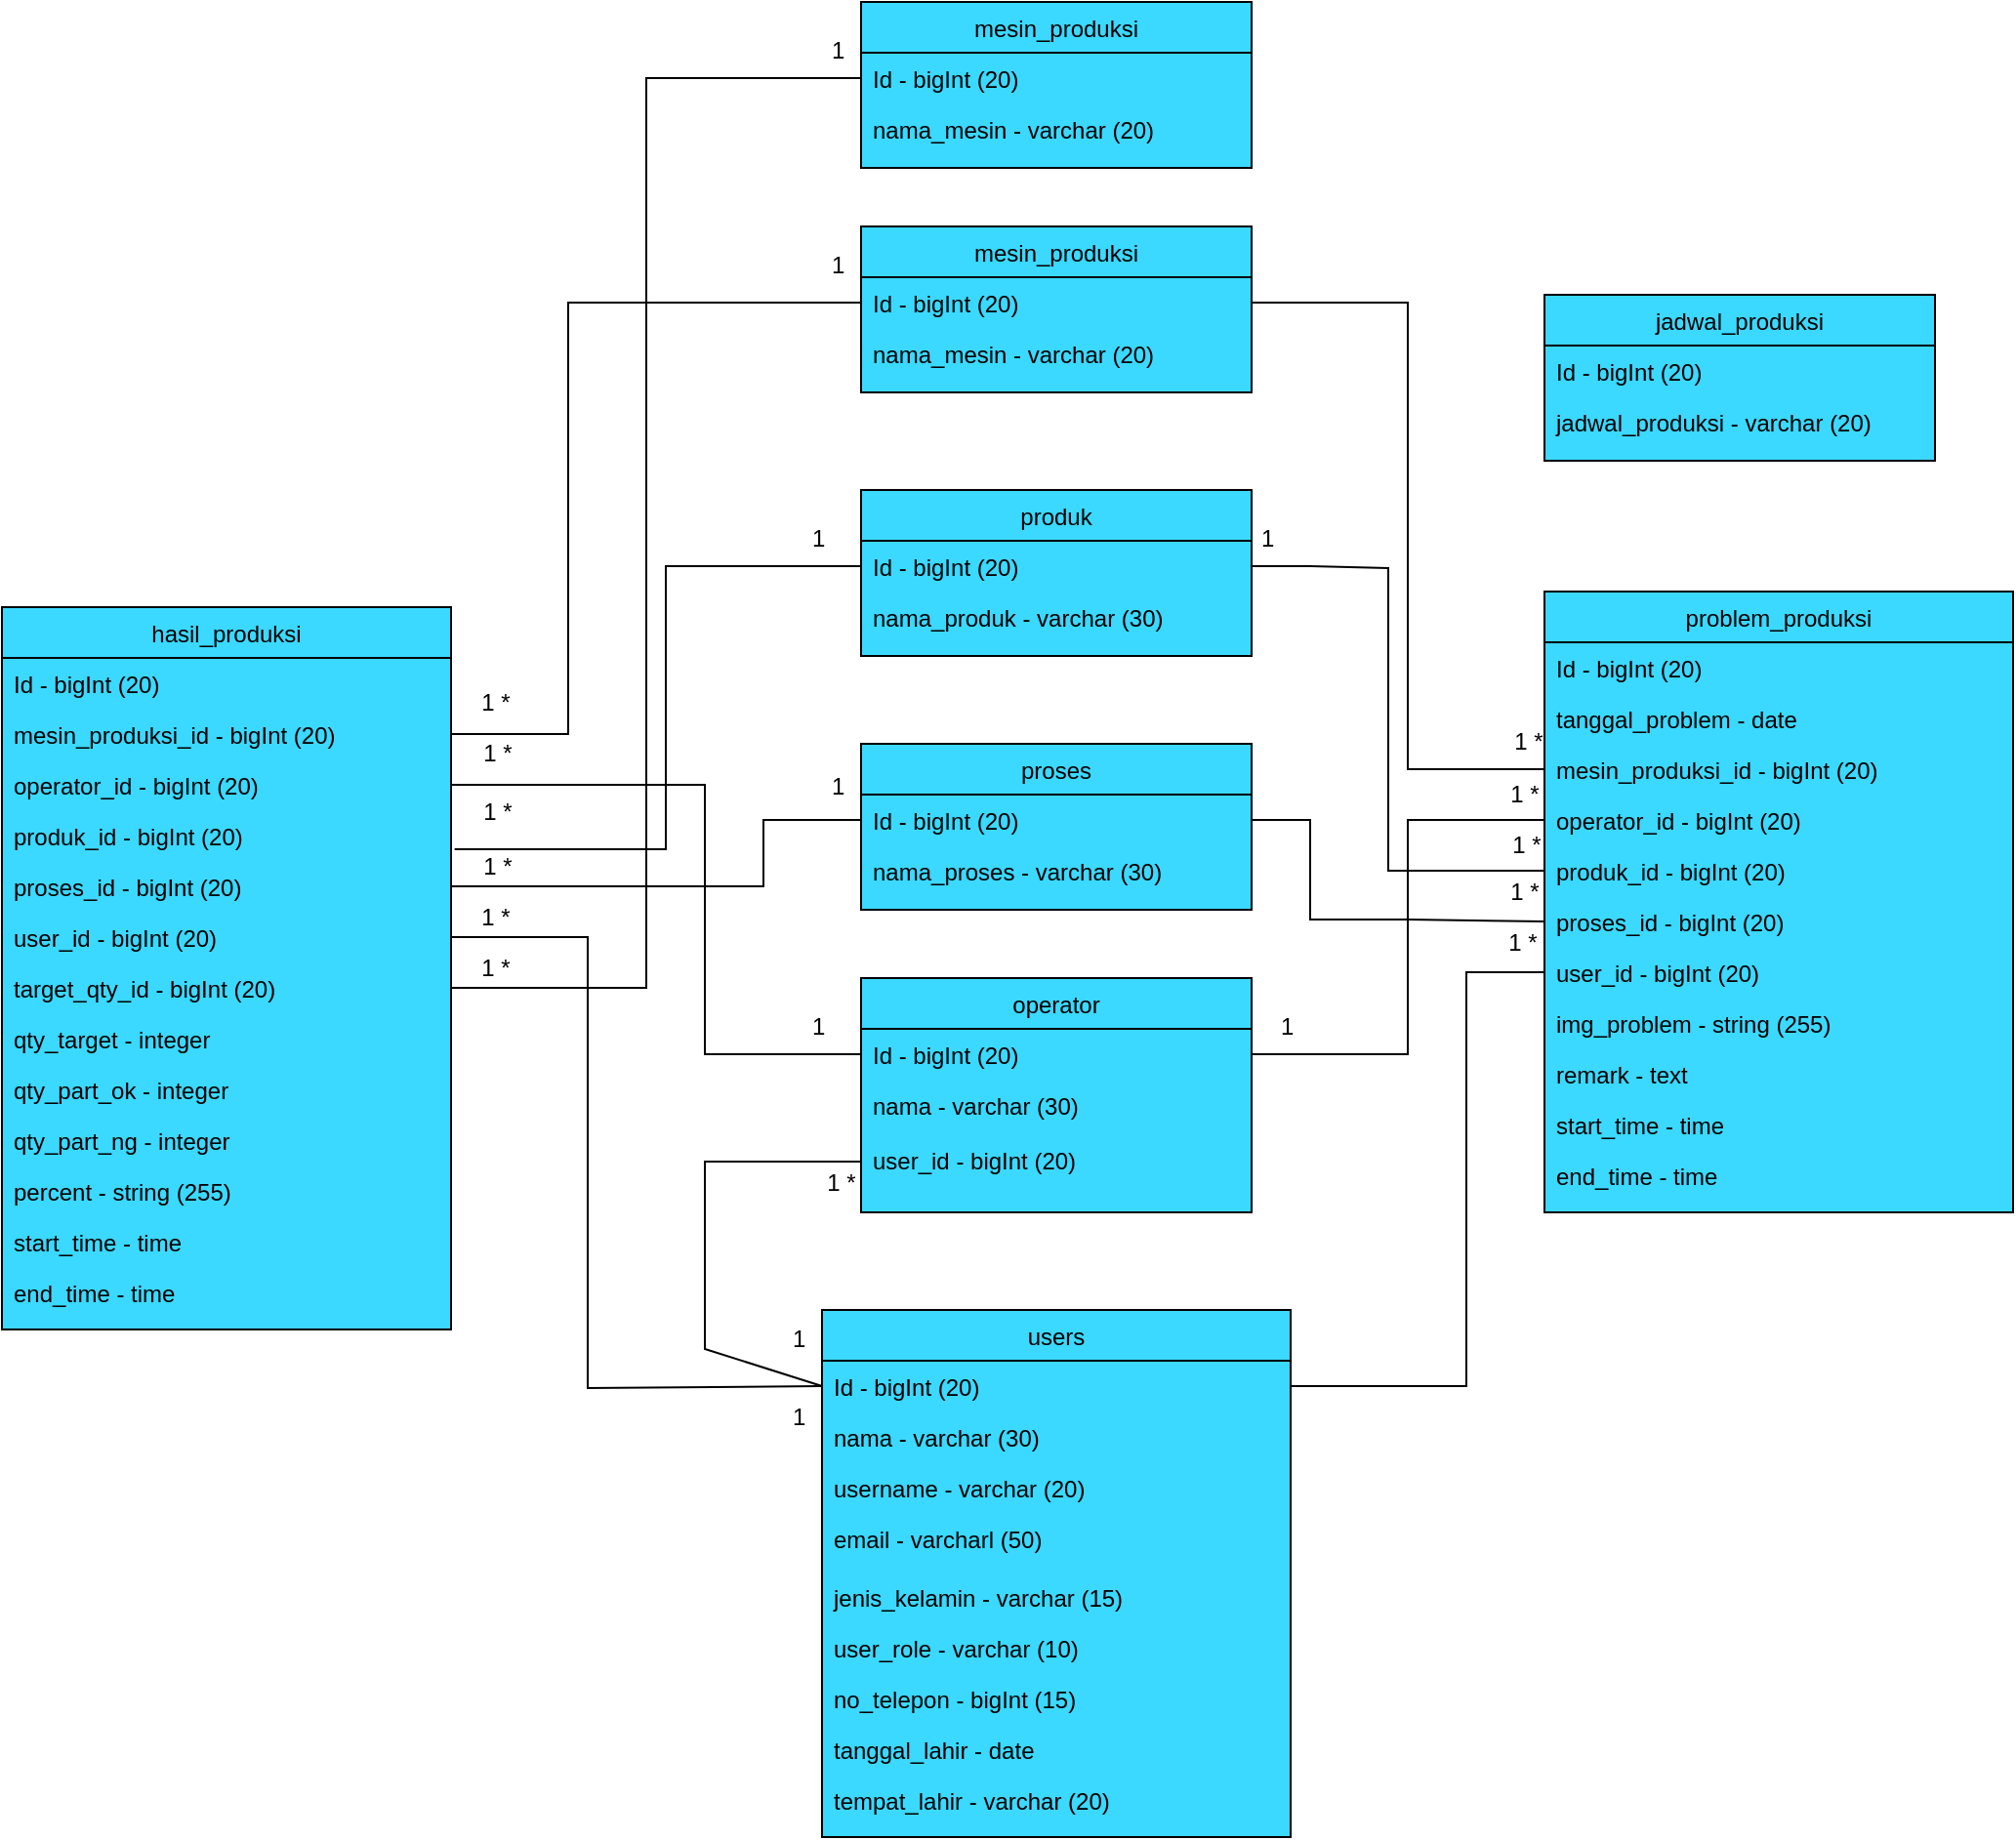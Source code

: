 <mxfile version="24.4.9" type="github">
  <diagram id="C5RBs43oDa-KdzZeNtuy" name="Page-1">
    <mxGraphModel dx="1975" dy="1894" grid="1" gridSize="10" guides="1" tooltips="1" connect="1" arrows="1" fold="1" page="1" pageScale="1" pageWidth="827" pageHeight="1169" math="0" shadow="0">
      <root>
        <mxCell id="WIyWlLk6GJQsqaUBKTNV-0" />
        <mxCell id="WIyWlLk6GJQsqaUBKTNV-1" parent="WIyWlLk6GJQsqaUBKTNV-0" />
        <mxCell id="i6BqLrlNvAspGhdUD-z8-0" value="users" style="swimlane;fontStyle=0;align=center;verticalAlign=top;childLayout=stackLayout;horizontal=1;startSize=26;horizontalStack=0;resizeParent=1;resizeLast=0;collapsible=1;marginBottom=0;rounded=0;shadow=0;strokeWidth=1;fillColor=#3BD8FF;swimlaneFillColor=#3BD8FF;" parent="WIyWlLk6GJQsqaUBKTNV-1" vertex="1">
          <mxGeometry x="860" y="530" width="240" height="270" as="geometry">
            <mxRectangle x="190" y="150" width="160" height="26" as="alternateBounds" />
          </mxGeometry>
        </mxCell>
        <mxCell id="i6BqLrlNvAspGhdUD-z8-1" value="Id - bigInt (20)" style="text;align=left;verticalAlign=top;spacingLeft=4;spacingRight=4;overflow=hidden;rotatable=0;points=[[0,0.5],[1,0.5]];portConstraint=eastwest;" parent="i6BqLrlNvAspGhdUD-z8-0" vertex="1">
          <mxGeometry y="26" width="240" height="26" as="geometry" />
        </mxCell>
        <mxCell id="i6BqLrlNvAspGhdUD-z8-2" value="nama - varchar (30)" style="text;align=left;verticalAlign=top;spacingLeft=4;spacingRight=4;overflow=hidden;rotatable=0;points=[[0,0.5],[1,0.5]];portConstraint=eastwest;rounded=0;shadow=0;html=0;" parent="i6BqLrlNvAspGhdUD-z8-0" vertex="1">
          <mxGeometry y="52" width="240" height="26" as="geometry" />
        </mxCell>
        <mxCell id="i6BqLrlNvAspGhdUD-z8-3" value="username - varchar (20)" style="text;align=left;verticalAlign=top;spacingLeft=4;spacingRight=4;overflow=hidden;rotatable=0;points=[[0,0.5],[1,0.5]];portConstraint=eastwest;rounded=0;shadow=0;html=0;" parent="i6BqLrlNvAspGhdUD-z8-0" vertex="1">
          <mxGeometry y="78" width="240" height="26" as="geometry" />
        </mxCell>
        <mxCell id="YEV8y4qqaLu6RYj7nHDd-0" value="email - varcharl (50)" style="text;align=left;verticalAlign=top;spacingLeft=4;spacingRight=4;overflow=hidden;rotatable=0;points=[[0,0.5],[1,0.5]];portConstraint=eastwest;rounded=0;shadow=0;html=0;" parent="i6BqLrlNvAspGhdUD-z8-0" vertex="1">
          <mxGeometry y="104" width="240" height="30" as="geometry" />
        </mxCell>
        <mxCell id="i6BqLrlNvAspGhdUD-z8-4" value="jenis_kelamin - varchar (15)" style="text;align=left;verticalAlign=top;spacingLeft=4;spacingRight=4;overflow=hidden;rotatable=0;points=[[0,0.5],[1,0.5]];portConstraint=eastwest;rounded=0;shadow=0;html=0;" parent="i6BqLrlNvAspGhdUD-z8-0" vertex="1">
          <mxGeometry y="134" width="240" height="26" as="geometry" />
        </mxCell>
        <mxCell id="i6BqLrlNvAspGhdUD-z8-6" value="user_role - varchar (10)" style="text;align=left;verticalAlign=top;spacingLeft=4;spacingRight=4;overflow=hidden;rotatable=0;points=[[0,0.5],[1,0.5]];portConstraint=eastwest;rounded=0;shadow=0;html=0;" parent="i6BqLrlNvAspGhdUD-z8-0" vertex="1">
          <mxGeometry y="160" width="240" height="26" as="geometry" />
        </mxCell>
        <mxCell id="i6BqLrlNvAspGhdUD-z8-7" value="no_telepon - bigInt (15)" style="text;align=left;verticalAlign=top;spacingLeft=4;spacingRight=4;overflow=hidden;rotatable=0;points=[[0,0.5],[1,0.5]];portConstraint=eastwest;rounded=0;shadow=0;html=0;" parent="i6BqLrlNvAspGhdUD-z8-0" vertex="1">
          <mxGeometry y="186" width="240" height="26" as="geometry" />
        </mxCell>
        <mxCell id="i6BqLrlNvAspGhdUD-z8-8" value="tanggal_lahir - date" style="text;align=left;verticalAlign=top;spacingLeft=4;spacingRight=4;overflow=hidden;rotatable=0;points=[[0,0.5],[1,0.5]];portConstraint=eastwest;rounded=0;shadow=0;html=0;" parent="i6BqLrlNvAspGhdUD-z8-0" vertex="1">
          <mxGeometry y="212" width="240" height="26" as="geometry" />
        </mxCell>
        <mxCell id="i6BqLrlNvAspGhdUD-z8-9" value="tempat_lahir - varchar (20)" style="text;align=left;verticalAlign=top;spacingLeft=4;spacingRight=4;overflow=hidden;rotatable=0;points=[[0,0.5],[1,0.5]];portConstraint=eastwest;rounded=0;shadow=0;html=0;" parent="i6BqLrlNvAspGhdUD-z8-0" vertex="1">
          <mxGeometry y="238" width="240" height="26" as="geometry" />
        </mxCell>
        <mxCell id="YEV8y4qqaLu6RYj7nHDd-1" value="mesin_produksi" style="swimlane;fontStyle=0;align=center;verticalAlign=top;childLayout=stackLayout;horizontal=1;startSize=26;horizontalStack=0;resizeParent=1;resizeLast=0;collapsible=1;marginBottom=0;rounded=0;shadow=0;strokeWidth=1;fillColor=#3BD8FF;swimlaneFillColor=#3BD8FF;" parent="WIyWlLk6GJQsqaUBKTNV-1" vertex="1">
          <mxGeometry x="880" y="-25" width="200" height="85" as="geometry">
            <mxRectangle x="230" y="140" width="160" height="26" as="alternateBounds" />
          </mxGeometry>
        </mxCell>
        <mxCell id="YEV8y4qqaLu6RYj7nHDd-2" value="Id - bigInt (20)" style="text;align=left;verticalAlign=top;spacingLeft=4;spacingRight=4;overflow=hidden;rotatable=0;points=[[0,0.5],[1,0.5]];portConstraint=eastwest;" parent="YEV8y4qqaLu6RYj7nHDd-1" vertex="1">
          <mxGeometry y="26" width="200" height="26" as="geometry" />
        </mxCell>
        <mxCell id="YEV8y4qqaLu6RYj7nHDd-3" value="nama_mesin - varchar (20)" style="text;align=left;verticalAlign=top;spacingLeft=4;spacingRight=4;overflow=hidden;rotatable=0;points=[[0,0.5],[1,0.5]];portConstraint=eastwest;rounded=0;shadow=0;html=0;" parent="YEV8y4qqaLu6RYj7nHDd-1" vertex="1">
          <mxGeometry y="52" width="200" height="26" as="geometry" />
        </mxCell>
        <mxCell id="YEV8y4qqaLu6RYj7nHDd-4" value="operator" style="swimlane;fontStyle=0;align=center;verticalAlign=top;childLayout=stackLayout;horizontal=1;startSize=26;horizontalStack=0;resizeParent=1;resizeLast=0;collapsible=1;marginBottom=0;rounded=0;shadow=0;strokeWidth=1;fillColor=#3BD8FF;swimlaneFillColor=#3BD8FF;" parent="WIyWlLk6GJQsqaUBKTNV-1" vertex="1">
          <mxGeometry x="880" y="360" width="200" height="120" as="geometry">
            <mxRectangle x="230" y="140" width="160" height="26" as="alternateBounds" />
          </mxGeometry>
        </mxCell>
        <mxCell id="YEV8y4qqaLu6RYj7nHDd-5" value="Id - bigInt (20)" style="text;align=left;verticalAlign=top;spacingLeft=4;spacingRight=4;overflow=hidden;rotatable=0;points=[[0,0.5],[1,0.5]];portConstraint=eastwest;" parent="YEV8y4qqaLu6RYj7nHDd-4" vertex="1">
          <mxGeometry y="26" width="200" height="26" as="geometry" />
        </mxCell>
        <mxCell id="-L2UbZK1mPGe4mGn0SWP-2" value="nama - varchar (30)" style="text;align=left;verticalAlign=top;spacingLeft=4;spacingRight=4;overflow=hidden;rotatable=0;points=[[0,0.5],[1,0.5]];portConstraint=eastwest;rounded=0;shadow=0;html=0;" parent="YEV8y4qqaLu6RYj7nHDd-4" vertex="1">
          <mxGeometry y="52" width="200" height="28" as="geometry" />
        </mxCell>
        <mxCell id="YEV8y4qqaLu6RYj7nHDd-6" value="user_id - bigInt (20)" style="text;align=left;verticalAlign=top;spacingLeft=4;spacingRight=4;overflow=hidden;rotatable=0;points=[[0,0.5],[1,0.5]];portConstraint=eastwest;rounded=0;shadow=0;html=0;" parent="YEV8y4qqaLu6RYj7nHDd-4" vertex="1">
          <mxGeometry y="80" width="200" height="28" as="geometry" />
        </mxCell>
        <mxCell id="YEV8y4qqaLu6RYj7nHDd-7" value="proses" style="swimlane;fontStyle=0;align=center;verticalAlign=top;childLayout=stackLayout;horizontal=1;startSize=26;horizontalStack=0;resizeParent=1;resizeLast=0;collapsible=1;marginBottom=0;rounded=0;shadow=0;strokeWidth=1;fillColor=#3BD8FF;swimlaneFillColor=#3BD8FF;" parent="WIyWlLk6GJQsqaUBKTNV-1" vertex="1">
          <mxGeometry x="880" y="240" width="200" height="85" as="geometry">
            <mxRectangle x="230" y="140" width="160" height="26" as="alternateBounds" />
          </mxGeometry>
        </mxCell>
        <mxCell id="YEV8y4qqaLu6RYj7nHDd-8" value="Id - bigInt (20)" style="text;align=left;verticalAlign=top;spacingLeft=4;spacingRight=4;overflow=hidden;rotatable=0;points=[[0,0.5],[1,0.5]];portConstraint=eastwest;" parent="YEV8y4qqaLu6RYj7nHDd-7" vertex="1">
          <mxGeometry y="26" width="200" height="26" as="geometry" />
        </mxCell>
        <mxCell id="YEV8y4qqaLu6RYj7nHDd-9" value="nama_proses - varchar (30)" style="text;align=left;verticalAlign=top;spacingLeft=4;spacingRight=4;overflow=hidden;rotatable=0;points=[[0,0.5],[1,0.5]];portConstraint=eastwest;rounded=0;shadow=0;html=0;" parent="YEV8y4qqaLu6RYj7nHDd-7" vertex="1">
          <mxGeometry y="52" width="200" height="26" as="geometry" />
        </mxCell>
        <mxCell id="YEV8y4qqaLu6RYj7nHDd-10" value="produk" style="swimlane;fontStyle=0;align=center;verticalAlign=top;childLayout=stackLayout;horizontal=1;startSize=26;horizontalStack=0;resizeParent=1;resizeLast=0;collapsible=1;marginBottom=0;rounded=0;shadow=0;strokeWidth=1;fillColor=#3BD8FF;swimlaneFillColor=#3BD8FF;" parent="WIyWlLk6GJQsqaUBKTNV-1" vertex="1">
          <mxGeometry x="880" y="110" width="200" height="85" as="geometry">
            <mxRectangle x="230" y="140" width="160" height="26" as="alternateBounds" />
          </mxGeometry>
        </mxCell>
        <mxCell id="YEV8y4qqaLu6RYj7nHDd-11" value="Id - bigInt (20)" style="text;align=left;verticalAlign=top;spacingLeft=4;spacingRight=4;overflow=hidden;rotatable=0;points=[[0,0.5],[1,0.5]];portConstraint=eastwest;" parent="YEV8y4qqaLu6RYj7nHDd-10" vertex="1">
          <mxGeometry y="26" width="200" height="26" as="geometry" />
        </mxCell>
        <mxCell id="YEV8y4qqaLu6RYj7nHDd-12" value="nama_produk - varchar (30)" style="text;align=left;verticalAlign=top;spacingLeft=4;spacingRight=4;overflow=hidden;rotatable=0;points=[[0,0.5],[1,0.5]];portConstraint=eastwest;rounded=0;shadow=0;html=0;" parent="YEV8y4qqaLu6RYj7nHDd-10" vertex="1">
          <mxGeometry y="52" width="200" height="26" as="geometry" />
        </mxCell>
        <mxCell id="YEV8y4qqaLu6RYj7nHDd-13" value="hasil_produksi" style="swimlane;fontStyle=0;align=center;verticalAlign=top;childLayout=stackLayout;horizontal=1;startSize=26;horizontalStack=0;resizeParent=1;resizeLast=0;collapsible=1;marginBottom=0;rounded=0;shadow=0;strokeWidth=1;fillColor=#3BD8FF;swimlaneFillColor=#3BD8FF;" parent="WIyWlLk6GJQsqaUBKTNV-1" vertex="1">
          <mxGeometry x="440" y="170" width="230" height="370" as="geometry">
            <mxRectangle x="190" y="150" width="160" height="26" as="alternateBounds" />
          </mxGeometry>
        </mxCell>
        <mxCell id="YEV8y4qqaLu6RYj7nHDd-14" value="Id - bigInt (20)" style="text;align=left;verticalAlign=top;spacingLeft=4;spacingRight=4;overflow=hidden;rotatable=0;points=[[0,0.5],[1,0.5]];portConstraint=eastwest;" parent="YEV8y4qqaLu6RYj7nHDd-13" vertex="1">
          <mxGeometry y="26" width="230" height="26" as="geometry" />
        </mxCell>
        <mxCell id="YEV8y4qqaLu6RYj7nHDd-18" value="mesin_produksi_id - bigInt (20)" style="text;align=left;verticalAlign=top;spacingLeft=4;spacingRight=4;overflow=hidden;rotatable=0;points=[[0,0.5],[1,0.5]];portConstraint=eastwest;rounded=0;shadow=0;html=0;" parent="YEV8y4qqaLu6RYj7nHDd-13" vertex="1">
          <mxGeometry y="52" width="230" height="26" as="geometry" />
        </mxCell>
        <mxCell id="YEV8y4qqaLu6RYj7nHDd-16" value="operator_id - bigInt (20)" style="text;align=left;verticalAlign=top;spacingLeft=4;spacingRight=4;overflow=hidden;rotatable=0;points=[[0,0.5],[1,0.5]];portConstraint=eastwest;rounded=0;shadow=0;html=0;" parent="YEV8y4qqaLu6RYj7nHDd-13" vertex="1">
          <mxGeometry y="78" width="230" height="26" as="geometry" />
        </mxCell>
        <mxCell id="YEV8y4qqaLu6RYj7nHDd-23" value="produk_id - bigInt (20)" style="text;align=left;verticalAlign=top;spacingLeft=4;spacingRight=4;overflow=hidden;rotatable=0;points=[[0,0.5],[1,0.5]];portConstraint=eastwest;rounded=0;shadow=0;html=0;" parent="YEV8y4qqaLu6RYj7nHDd-13" vertex="1">
          <mxGeometry y="104" width="230" height="26" as="geometry" />
        </mxCell>
        <mxCell id="YEV8y4qqaLu6RYj7nHDd-15" value="proses_id - bigInt (20)" style="text;align=left;verticalAlign=top;spacingLeft=4;spacingRight=4;overflow=hidden;rotatable=0;points=[[0,0.5],[1,0.5]];portConstraint=eastwest;rounded=0;shadow=0;html=0;" parent="YEV8y4qqaLu6RYj7nHDd-13" vertex="1">
          <mxGeometry y="130" width="230" height="26" as="geometry" />
        </mxCell>
        <mxCell id="YEV8y4qqaLu6RYj7nHDd-24" value="user_id - bigInt (20)" style="text;align=left;verticalAlign=top;spacingLeft=4;spacingRight=4;overflow=hidden;rotatable=0;points=[[0,0.5],[1,0.5]];portConstraint=eastwest;rounded=0;shadow=0;html=0;" parent="YEV8y4qqaLu6RYj7nHDd-13" vertex="1">
          <mxGeometry y="156" width="230" height="26" as="geometry" />
        </mxCell>
        <mxCell id="YEV8y4qqaLu6RYj7nHDd-25" value="target_qty_id - bigInt (20)" style="text;align=left;verticalAlign=top;spacingLeft=4;spacingRight=4;overflow=hidden;rotatable=0;points=[[0,0.5],[1,0.5]];portConstraint=eastwest;rounded=0;shadow=0;html=0;" parent="YEV8y4qqaLu6RYj7nHDd-13" vertex="1">
          <mxGeometry y="182" width="230" height="26" as="geometry" />
        </mxCell>
        <mxCell id="LMG3Gqo0kk4sqDIAS7R1-1" value="qty_target - integer" style="text;align=left;verticalAlign=top;spacingLeft=4;spacingRight=4;overflow=hidden;rotatable=0;points=[[0,0.5],[1,0.5]];portConstraint=eastwest;rounded=0;shadow=0;html=0;" vertex="1" parent="YEV8y4qqaLu6RYj7nHDd-13">
          <mxGeometry y="208" width="230" height="26" as="geometry" />
        </mxCell>
        <mxCell id="LMG3Gqo0kk4sqDIAS7R1-2" value="qty_part_ok - integer" style="text;align=left;verticalAlign=top;spacingLeft=4;spacingRight=4;overflow=hidden;rotatable=0;points=[[0,0.5],[1,0.5]];portConstraint=eastwest;rounded=0;shadow=0;html=0;" vertex="1" parent="YEV8y4qqaLu6RYj7nHDd-13">
          <mxGeometry y="234" width="230" height="26" as="geometry" />
        </mxCell>
        <mxCell id="LMG3Gqo0kk4sqDIAS7R1-3" value="qty_part_ng - integer" style="text;align=left;verticalAlign=top;spacingLeft=4;spacingRight=4;overflow=hidden;rotatable=0;points=[[0,0.5],[1,0.5]];portConstraint=eastwest;rounded=0;shadow=0;html=0;" vertex="1" parent="YEV8y4qqaLu6RYj7nHDd-13">
          <mxGeometry y="260" width="230" height="26" as="geometry" />
        </mxCell>
        <mxCell id="-L2UbZK1mPGe4mGn0SWP-8" value="percent - string (255)" style="text;align=left;verticalAlign=top;spacingLeft=4;spacingRight=4;overflow=hidden;rotatable=0;points=[[0,0.5],[1,0.5]];portConstraint=eastwest;rounded=0;shadow=0;html=0;" parent="YEV8y4qqaLu6RYj7nHDd-13" vertex="1">
          <mxGeometry y="286" width="230" height="26" as="geometry" />
        </mxCell>
        <mxCell id="YEV8y4qqaLu6RYj7nHDd-26" value="start_time - time" style="text;align=left;verticalAlign=top;spacingLeft=4;spacingRight=4;overflow=hidden;rotatable=0;points=[[0,0.5],[1,0.5]];portConstraint=eastwest;rounded=0;shadow=0;html=0;" parent="YEV8y4qqaLu6RYj7nHDd-13" vertex="1">
          <mxGeometry y="312" width="230" height="26" as="geometry" />
        </mxCell>
        <mxCell id="YEV8y4qqaLu6RYj7nHDd-27" value="end_time - time" style="text;align=left;verticalAlign=top;spacingLeft=4;spacingRight=4;overflow=hidden;rotatable=0;points=[[0,0.5],[1,0.5]];portConstraint=eastwest;rounded=0;shadow=0;html=0;" parent="YEV8y4qqaLu6RYj7nHDd-13" vertex="1">
          <mxGeometry y="338" width="230" height="32" as="geometry" />
        </mxCell>
        <mxCell id="YEV8y4qqaLu6RYj7nHDd-28" value="problem_produksi" style="swimlane;fontStyle=0;align=center;verticalAlign=top;childLayout=stackLayout;horizontal=1;startSize=26;horizontalStack=0;resizeParent=1;resizeLast=0;collapsible=1;marginBottom=0;rounded=0;shadow=0;strokeWidth=1;fillColor=#3BD8FF;swimlaneFillColor=#3BD8FF;" parent="WIyWlLk6GJQsqaUBKTNV-1" vertex="1">
          <mxGeometry x="1230" y="162" width="240" height="318" as="geometry">
            <mxRectangle x="190" y="150" width="160" height="26" as="alternateBounds" />
          </mxGeometry>
        </mxCell>
        <mxCell id="YEV8y4qqaLu6RYj7nHDd-29" value="Id - bigInt (20)" style="text;align=left;verticalAlign=top;spacingLeft=4;spacingRight=4;overflow=hidden;rotatable=0;points=[[0,0.5],[1,0.5]];portConstraint=eastwest;" parent="YEV8y4qqaLu6RYj7nHDd-28" vertex="1">
          <mxGeometry y="26" width="240" height="26" as="geometry" />
        </mxCell>
        <mxCell id="YEV8y4qqaLu6RYj7nHDd-30" value="tanggal_problem - date" style="text;align=left;verticalAlign=top;spacingLeft=4;spacingRight=4;overflow=hidden;rotatable=0;points=[[0,0.5],[1,0.5]];portConstraint=eastwest;rounded=0;shadow=0;html=0;" parent="YEV8y4qqaLu6RYj7nHDd-28" vertex="1">
          <mxGeometry y="52" width="240" height="26" as="geometry" />
        </mxCell>
        <mxCell id="YEV8y4qqaLu6RYj7nHDd-38" value="mesin_produksi_id - bigInt (20)" style="text;align=left;verticalAlign=top;spacingLeft=4;spacingRight=4;overflow=hidden;rotatable=0;points=[[0,0.5],[1,0.5]];portConstraint=eastwest;rounded=0;shadow=0;html=0;" parent="YEV8y4qqaLu6RYj7nHDd-28" vertex="1">
          <mxGeometry y="78" width="240" height="26" as="geometry" />
        </mxCell>
        <mxCell id="YEV8y4qqaLu6RYj7nHDd-31" value="operator_id - bigInt (20)" style="text;align=left;verticalAlign=top;spacingLeft=4;spacingRight=4;overflow=hidden;rotatable=0;points=[[0,0.5],[1,0.5]];portConstraint=eastwest;rounded=0;shadow=0;html=0;" parent="YEV8y4qqaLu6RYj7nHDd-28" vertex="1">
          <mxGeometry y="104" width="240" height="26" as="geometry" />
        </mxCell>
        <mxCell id="YEV8y4qqaLu6RYj7nHDd-32" value="produk_id - bigInt (20)" style="text;align=left;verticalAlign=top;spacingLeft=4;spacingRight=4;overflow=hidden;rotatable=0;points=[[0,0.5],[1,0.5]];portConstraint=eastwest;rounded=0;shadow=0;html=0;" parent="YEV8y4qqaLu6RYj7nHDd-28" vertex="1">
          <mxGeometry y="130" width="240" height="26" as="geometry" />
        </mxCell>
        <mxCell id="YEV8y4qqaLu6RYj7nHDd-33" value="proses_id - bigInt (20)" style="text;align=left;verticalAlign=top;spacingLeft=4;spacingRight=4;overflow=hidden;rotatable=0;points=[[0,0.5],[1,0.5]];portConstraint=eastwest;rounded=0;shadow=0;html=0;" parent="YEV8y4qqaLu6RYj7nHDd-28" vertex="1">
          <mxGeometry y="156" width="240" height="26" as="geometry" />
        </mxCell>
        <mxCell id="YEV8y4qqaLu6RYj7nHDd-34" value="user_id - bigInt (20)" style="text;align=left;verticalAlign=top;spacingLeft=4;spacingRight=4;overflow=hidden;rotatable=0;points=[[0,0.5],[1,0.5]];portConstraint=eastwest;rounded=0;shadow=0;html=0;" parent="YEV8y4qqaLu6RYj7nHDd-28" vertex="1">
          <mxGeometry y="182" width="240" height="26" as="geometry" />
        </mxCell>
        <mxCell id="LMG3Gqo0kk4sqDIAS7R1-0" value="img_problem - string (255)" style="text;align=left;verticalAlign=top;spacingLeft=4;spacingRight=4;overflow=hidden;rotatable=0;points=[[0,0.5],[1,0.5]];portConstraint=eastwest;rounded=0;shadow=0;html=0;" vertex="1" parent="YEV8y4qqaLu6RYj7nHDd-28">
          <mxGeometry y="208" width="240" height="26" as="geometry" />
        </mxCell>
        <mxCell id="YEV8y4qqaLu6RYj7nHDd-35" value="remark - text" style="text;align=left;verticalAlign=top;spacingLeft=4;spacingRight=4;overflow=hidden;rotatable=0;points=[[0,0.5],[1,0.5]];portConstraint=eastwest;rounded=0;shadow=0;html=0;" parent="YEV8y4qqaLu6RYj7nHDd-28" vertex="1">
          <mxGeometry y="234" width="240" height="26" as="geometry" />
        </mxCell>
        <mxCell id="YEV8y4qqaLu6RYj7nHDd-36" value="start_time - time" style="text;align=left;verticalAlign=top;spacingLeft=4;spacingRight=4;overflow=hidden;rotatable=0;points=[[0,0.5],[1,0.5]];portConstraint=eastwest;rounded=0;shadow=0;html=0;" parent="YEV8y4qqaLu6RYj7nHDd-28" vertex="1">
          <mxGeometry y="260" width="240" height="26" as="geometry" />
        </mxCell>
        <mxCell id="YEV8y4qqaLu6RYj7nHDd-37" value="end_time - time" style="text;align=left;verticalAlign=top;spacingLeft=4;spacingRight=4;overflow=hidden;rotatable=0;points=[[0,0.5],[1,0.5]];portConstraint=eastwest;rounded=0;shadow=0;html=0;" parent="YEV8y4qqaLu6RYj7nHDd-28" vertex="1">
          <mxGeometry y="286" width="240" height="26" as="geometry" />
        </mxCell>
        <mxCell id="YEV8y4qqaLu6RYj7nHDd-52" value="" style="endArrow=none;html=1;rounded=0;entryX=0;entryY=0.5;entryDx=0;entryDy=0;exitX=1;exitY=0.5;exitDx=0;exitDy=0;" parent="WIyWlLk6GJQsqaUBKTNV-1" source="YEV8y4qqaLu6RYj7nHDd-15" target="YEV8y4qqaLu6RYj7nHDd-8" edge="1">
          <mxGeometry width="50" height="50" relative="1" as="geometry">
            <mxPoint x="710" y="225" as="sourcePoint" />
            <mxPoint x="760" y="175" as="targetPoint" />
            <Array as="points">
              <mxPoint x="760" y="313" />
              <mxPoint x="830" y="313" />
              <mxPoint x="830" y="279" />
            </Array>
          </mxGeometry>
        </mxCell>
        <mxCell id="YEV8y4qqaLu6RYj7nHDd-54" value="" style="endArrow=none;html=1;rounded=0;entryX=0;entryY=0.5;entryDx=0;entryDy=0;exitX=1.008;exitY=0.769;exitDx=0;exitDy=0;exitPerimeter=0;" parent="WIyWlLk6GJQsqaUBKTNV-1" source="YEV8y4qqaLu6RYj7nHDd-23" target="YEV8y4qqaLu6RYj7nHDd-11" edge="1">
          <mxGeometry width="50" height="50" relative="1" as="geometry">
            <mxPoint x="650" y="213" as="sourcePoint" />
            <mxPoint x="890" y="409" as="targetPoint" />
            <Array as="points">
              <mxPoint x="780" y="294" />
              <mxPoint x="780" y="220" />
              <mxPoint x="780" y="149" />
            </Array>
          </mxGeometry>
        </mxCell>
        <mxCell id="YEV8y4qqaLu6RYj7nHDd-56" value="" style="endArrow=none;html=1;rounded=0;entryX=0;entryY=0.5;entryDx=0;entryDy=0;exitX=1;exitY=0.5;exitDx=0;exitDy=0;" parent="WIyWlLk6GJQsqaUBKTNV-1" source="YEV8y4qqaLu6RYj7nHDd-18" target="YEV8y4qqaLu6RYj7nHDd-2" edge="1">
          <mxGeometry width="50" height="50" relative="1" as="geometry">
            <mxPoint x="650" y="161" as="sourcePoint" />
            <mxPoint x="890" y="149" as="targetPoint" />
            <Array as="points">
              <mxPoint x="730" y="235" />
              <mxPoint x="730" y="120" />
              <mxPoint x="730" y="14" />
            </Array>
          </mxGeometry>
        </mxCell>
        <mxCell id="YEV8y4qqaLu6RYj7nHDd-59" value="" style="endArrow=none;html=1;rounded=0;entryX=1;entryY=0.5;entryDx=0;entryDy=0;exitX=0;exitY=0.5;exitDx=0;exitDy=0;" parent="WIyWlLk6GJQsqaUBKTNV-1" source="i6BqLrlNvAspGhdUD-z8-1" target="YEV8y4qqaLu6RYj7nHDd-24" edge="1">
          <mxGeometry width="50" height="50" relative="1" as="geometry">
            <mxPoint x="660" y="400" as="sourcePoint" />
            <mxPoint x="710" y="350" as="targetPoint" />
            <Array as="points">
              <mxPoint x="740" y="570" />
              <mxPoint x="740" y="339" />
            </Array>
          </mxGeometry>
        </mxCell>
        <mxCell id="YEV8y4qqaLu6RYj7nHDd-60" value="" style="endArrow=none;html=1;rounded=0;entryX=0;entryY=0.5;entryDx=0;entryDy=0;exitX=1;exitY=0.5;exitDx=0;exitDy=0;" parent="WIyWlLk6GJQsqaUBKTNV-1" source="YEV8y4qqaLu6RYj7nHDd-2" target="YEV8y4qqaLu6RYj7nHDd-38" edge="1">
          <mxGeometry width="50" height="50" relative="1" as="geometry">
            <mxPoint x="760" y="410" as="sourcePoint" />
            <mxPoint x="810" y="360" as="targetPoint" />
            <Array as="points">
              <mxPoint x="1160" y="14" />
              <mxPoint x="1160" y="253" />
            </Array>
          </mxGeometry>
        </mxCell>
        <mxCell id="YEV8y4qqaLu6RYj7nHDd-62" value="" style="endArrow=none;html=1;rounded=0;entryX=0;entryY=0.5;entryDx=0;entryDy=0;exitX=1;exitY=0.5;exitDx=0;exitDy=0;" parent="WIyWlLk6GJQsqaUBKTNV-1" source="YEV8y4qqaLu6RYj7nHDd-11" target="YEV8y4qqaLu6RYj7nHDd-32" edge="1">
          <mxGeometry width="50" height="50" relative="1" as="geometry">
            <mxPoint x="1100" y="280" as="sourcePoint" />
            <mxPoint x="810" y="360" as="targetPoint" />
            <Array as="points">
              <mxPoint x="1110" y="149" />
              <mxPoint x="1150" y="150" />
              <mxPoint x="1150" y="305" />
            </Array>
          </mxGeometry>
        </mxCell>
        <mxCell id="YEV8y4qqaLu6RYj7nHDd-63" value="" style="endArrow=none;html=1;rounded=0;entryX=0;entryY=0.5;entryDx=0;entryDy=0;exitX=1;exitY=0.5;exitDx=0;exitDy=0;" parent="WIyWlLk6GJQsqaUBKTNV-1" source="YEV8y4qqaLu6RYj7nHDd-8" target="YEV8y4qqaLu6RYj7nHDd-33" edge="1">
          <mxGeometry width="50" height="50" relative="1" as="geometry">
            <mxPoint x="960" y="230" as="sourcePoint" />
            <mxPoint x="1010" y="180" as="targetPoint" />
            <Array as="points">
              <mxPoint x="1110" y="279" />
              <mxPoint x="1110" y="330" />
              <mxPoint x="1160" y="330" />
            </Array>
          </mxGeometry>
        </mxCell>
        <mxCell id="YEV8y4qqaLu6RYj7nHDd-64" value="" style="endArrow=none;html=1;rounded=0;entryX=0;entryY=0.5;entryDx=0;entryDy=0;exitX=1;exitY=0.5;exitDx=0;exitDy=0;" parent="WIyWlLk6GJQsqaUBKTNV-1" source="i6BqLrlNvAspGhdUD-z8-1" target="YEV8y4qqaLu6RYj7nHDd-34" edge="1">
          <mxGeometry width="50" height="50" relative="1" as="geometry">
            <mxPoint x="960" y="340" as="sourcePoint" />
            <mxPoint x="1010" y="290" as="targetPoint" />
            <Array as="points">
              <mxPoint x="1190" y="569" />
              <mxPoint x="1190" y="357" />
            </Array>
          </mxGeometry>
        </mxCell>
        <mxCell id="RVTS_Y3IjqbVn87jsWtH-0" value="jadwal_produksi" style="swimlane;fontStyle=0;align=center;verticalAlign=top;childLayout=stackLayout;horizontal=1;startSize=26;horizontalStack=0;resizeParent=1;resizeLast=0;collapsible=1;marginBottom=0;rounded=0;shadow=0;strokeWidth=1;fillColor=#3BD8FF;swimlaneFillColor=#3BD8FF;" parent="WIyWlLk6GJQsqaUBKTNV-1" vertex="1">
          <mxGeometry x="1230" y="10" width="200" height="85" as="geometry">
            <mxRectangle x="230" y="140" width="160" height="26" as="alternateBounds" />
          </mxGeometry>
        </mxCell>
        <mxCell id="RVTS_Y3IjqbVn87jsWtH-1" value="Id - bigInt (20)" style="text;align=left;verticalAlign=top;spacingLeft=4;spacingRight=4;overflow=hidden;rotatable=0;points=[[0,0.5],[1,0.5]];portConstraint=eastwest;" parent="RVTS_Y3IjqbVn87jsWtH-0" vertex="1">
          <mxGeometry y="26" width="200" height="26" as="geometry" />
        </mxCell>
        <mxCell id="RVTS_Y3IjqbVn87jsWtH-2" value="jadwal_produksi - varchar (20)" style="text;align=left;verticalAlign=top;spacingLeft=4;spacingRight=4;overflow=hidden;rotatable=0;points=[[0,0.5],[1,0.5]];portConstraint=eastwest;rounded=0;shadow=0;html=0;" parent="RVTS_Y3IjqbVn87jsWtH-0" vertex="1">
          <mxGeometry y="52" width="200" height="26" as="geometry" />
        </mxCell>
        <mxCell id="-L2UbZK1mPGe4mGn0SWP-3" value="" style="endArrow=none;html=1;rounded=0;entryX=0;entryY=0.5;entryDx=0;entryDy=0;exitX=1;exitY=0.5;exitDx=0;exitDy=0;" parent="WIyWlLk6GJQsqaUBKTNV-1" source="YEV8y4qqaLu6RYj7nHDd-16" target="YEV8y4qqaLu6RYj7nHDd-5" edge="1">
          <mxGeometry width="50" height="50" relative="1" as="geometry">
            <mxPoint x="690" y="323" as="sourcePoint" />
            <mxPoint x="890" y="289" as="targetPoint" />
            <Array as="points">
              <mxPoint x="800" y="261" />
              <mxPoint x="800" y="330" />
              <mxPoint x="800" y="399" />
              <mxPoint x="830" y="399" />
            </Array>
          </mxGeometry>
        </mxCell>
        <mxCell id="-L2UbZK1mPGe4mGn0SWP-5" value="" style="endArrow=none;html=1;rounded=0;entryX=0;entryY=0.5;entryDx=0;entryDy=0;exitX=1;exitY=0.5;exitDx=0;exitDy=0;" parent="WIyWlLk6GJQsqaUBKTNV-1" source="YEV8y4qqaLu6RYj7nHDd-5" target="YEV8y4qqaLu6RYj7nHDd-31" edge="1">
          <mxGeometry width="50" height="50" relative="1" as="geometry">
            <mxPoint x="820" y="420" as="sourcePoint" />
            <mxPoint x="870" y="370" as="targetPoint" />
            <Array as="points">
              <mxPoint x="1160" y="399" />
              <mxPoint x="1160" y="279" />
            </Array>
          </mxGeometry>
        </mxCell>
        <mxCell id="-L2UbZK1mPGe4mGn0SWP-7" value="" style="endArrow=none;html=1;rounded=0;entryX=0;entryY=0.5;entryDx=0;entryDy=0;exitX=0;exitY=0.5;exitDx=0;exitDy=0;" parent="WIyWlLk6GJQsqaUBKTNV-1" source="YEV8y4qqaLu6RYj7nHDd-6" target="i6BqLrlNvAspGhdUD-z8-1" edge="1">
          <mxGeometry width="50" height="50" relative="1" as="geometry">
            <mxPoint x="870" y="490" as="sourcePoint" />
            <mxPoint x="850" y="570" as="targetPoint" />
            <Array as="points">
              <mxPoint x="800" y="454" />
              <mxPoint x="800" y="530" />
              <mxPoint x="800" y="550" />
            </Array>
          </mxGeometry>
        </mxCell>
        <mxCell id="-L2UbZK1mPGe4mGn0SWP-9" value="1 *" style="text;html=1;strokeColor=none;fillColor=none;align=center;verticalAlign=middle;whiteSpace=wrap;rounded=0;" parent="WIyWlLk6GJQsqaUBKTNV-1" vertex="1">
          <mxGeometry x="663" y="204" width="60" height="30" as="geometry" />
        </mxCell>
        <mxCell id="-L2UbZK1mPGe4mGn0SWP-10" value="1 *" style="text;html=1;strokeColor=none;fillColor=none;align=center;verticalAlign=middle;whiteSpace=wrap;rounded=0;" parent="WIyWlLk6GJQsqaUBKTNV-1" vertex="1">
          <mxGeometry x="664" y="230" width="60" height="30" as="geometry" />
        </mxCell>
        <mxCell id="-L2UbZK1mPGe4mGn0SWP-11" value="1 *" style="text;html=1;strokeColor=none;fillColor=none;align=center;verticalAlign=middle;whiteSpace=wrap;rounded=0;" parent="WIyWlLk6GJQsqaUBKTNV-1" vertex="1">
          <mxGeometry x="664" y="260" width="60" height="30" as="geometry" />
        </mxCell>
        <mxCell id="-L2UbZK1mPGe4mGn0SWP-12" value="1 *" style="text;html=1;strokeColor=none;fillColor=none;align=center;verticalAlign=middle;whiteSpace=wrap;rounded=0;" parent="WIyWlLk6GJQsqaUBKTNV-1" vertex="1">
          <mxGeometry x="664" y="288" width="60" height="30" as="geometry" />
        </mxCell>
        <mxCell id="-L2UbZK1mPGe4mGn0SWP-13" value="1 *" style="text;html=1;strokeColor=none;fillColor=none;align=center;verticalAlign=middle;whiteSpace=wrap;rounded=0;" parent="WIyWlLk6GJQsqaUBKTNV-1" vertex="1">
          <mxGeometry x="663" y="314" width="60" height="30" as="geometry" />
        </mxCell>
        <mxCell id="-L2UbZK1mPGe4mGn0SWP-14" value="1 *" style="text;html=1;strokeColor=none;fillColor=none;align=center;verticalAlign=middle;whiteSpace=wrap;rounded=0;" parent="WIyWlLk6GJQsqaUBKTNV-1" vertex="1">
          <mxGeometry x="840" y="450" width="60" height="30" as="geometry" />
        </mxCell>
        <mxCell id="-L2UbZK1mPGe4mGn0SWP-15" value="1 *" style="text;html=1;strokeColor=none;fillColor=none;align=center;verticalAlign=middle;whiteSpace=wrap;rounded=0;" parent="WIyWlLk6GJQsqaUBKTNV-1" vertex="1">
          <mxGeometry x="1189" y="327" width="60" height="30" as="geometry" />
        </mxCell>
        <mxCell id="-L2UbZK1mPGe4mGn0SWP-16" value="1 *" style="text;html=1;strokeColor=none;fillColor=none;align=center;verticalAlign=middle;whiteSpace=wrap;rounded=0;" parent="WIyWlLk6GJQsqaUBKTNV-1" vertex="1">
          <mxGeometry x="1190" y="301" width="60" height="30" as="geometry" />
        </mxCell>
        <mxCell id="-L2UbZK1mPGe4mGn0SWP-17" value="1 *" style="text;html=1;strokeColor=none;fillColor=none;align=center;verticalAlign=middle;whiteSpace=wrap;rounded=0;" parent="WIyWlLk6GJQsqaUBKTNV-1" vertex="1">
          <mxGeometry x="1191" y="277" width="60" height="30" as="geometry" />
        </mxCell>
        <mxCell id="-L2UbZK1mPGe4mGn0SWP-18" value="1 *" style="text;html=1;strokeColor=none;fillColor=none;align=center;verticalAlign=middle;whiteSpace=wrap;rounded=0;" parent="WIyWlLk6GJQsqaUBKTNV-1" vertex="1">
          <mxGeometry x="1190" y="251" width="60" height="30" as="geometry" />
        </mxCell>
        <mxCell id="-L2UbZK1mPGe4mGn0SWP-19" value="1 *" style="text;html=1;strokeColor=none;fillColor=none;align=center;verticalAlign=middle;whiteSpace=wrap;rounded=0;" parent="WIyWlLk6GJQsqaUBKTNV-1" vertex="1">
          <mxGeometry x="1192" y="224" width="60" height="30" as="geometry" />
        </mxCell>
        <mxCell id="-L2UbZK1mPGe4mGn0SWP-22" value="1&amp;nbsp;" style="text;html=1;strokeColor=none;fillColor=none;align=center;verticalAlign=middle;whiteSpace=wrap;rounded=0;" parent="WIyWlLk6GJQsqaUBKTNV-1" vertex="1">
          <mxGeometry x="1070" y="370" width="60" height="30" as="geometry" />
        </mxCell>
        <mxCell id="-L2UbZK1mPGe4mGn0SWP-23" value="1&amp;nbsp;" style="text;html=1;strokeColor=none;fillColor=none;align=center;verticalAlign=middle;whiteSpace=wrap;rounded=0;" parent="WIyWlLk6GJQsqaUBKTNV-1" vertex="1">
          <mxGeometry x="830" y="370" width="60" height="30" as="geometry" />
        </mxCell>
        <mxCell id="-L2UbZK1mPGe4mGn0SWP-24" value="1&amp;nbsp;" style="text;html=1;strokeColor=none;fillColor=none;align=center;verticalAlign=middle;whiteSpace=wrap;rounded=0;" parent="WIyWlLk6GJQsqaUBKTNV-1" vertex="1">
          <mxGeometry x="820" y="530" width="60" height="30" as="geometry" />
        </mxCell>
        <mxCell id="-L2UbZK1mPGe4mGn0SWP-25" value="1&amp;nbsp;" style="text;html=1;strokeColor=none;fillColor=none;align=center;verticalAlign=middle;whiteSpace=wrap;rounded=0;" parent="WIyWlLk6GJQsqaUBKTNV-1" vertex="1">
          <mxGeometry x="840" y="247" width="60" height="30" as="geometry" />
        </mxCell>
        <mxCell id="-L2UbZK1mPGe4mGn0SWP-26" value="1&amp;nbsp;" style="text;html=1;strokeColor=none;fillColor=none;align=center;verticalAlign=middle;whiteSpace=wrap;rounded=0;" parent="WIyWlLk6GJQsqaUBKTNV-1" vertex="1">
          <mxGeometry x="1060" y="120" width="60" height="30" as="geometry" />
        </mxCell>
        <mxCell id="-L2UbZK1mPGe4mGn0SWP-27" value="1&amp;nbsp;" style="text;html=1;strokeColor=none;fillColor=none;align=center;verticalAlign=middle;whiteSpace=wrap;rounded=0;" parent="WIyWlLk6GJQsqaUBKTNV-1" vertex="1">
          <mxGeometry x="830" y="120" width="60" height="30" as="geometry" />
        </mxCell>
        <mxCell id="-L2UbZK1mPGe4mGn0SWP-28" value="1&amp;nbsp;" style="text;html=1;strokeColor=none;fillColor=none;align=center;verticalAlign=middle;whiteSpace=wrap;rounded=0;" parent="WIyWlLk6GJQsqaUBKTNV-1" vertex="1">
          <mxGeometry x="840" y="-20" width="60" height="30" as="geometry" />
        </mxCell>
        <mxCell id="-L2UbZK1mPGe4mGn0SWP-29" value="1&amp;nbsp;" style="text;html=1;strokeColor=none;fillColor=none;align=center;verticalAlign=middle;whiteSpace=wrap;rounded=0;" parent="WIyWlLk6GJQsqaUBKTNV-1" vertex="1">
          <mxGeometry x="820" y="570" width="60" height="30" as="geometry" />
        </mxCell>
        <mxCell id="LMG3Gqo0kk4sqDIAS7R1-5" value="mesin_produksi" style="swimlane;fontStyle=0;align=center;verticalAlign=top;childLayout=stackLayout;horizontal=1;startSize=26;horizontalStack=0;resizeParent=1;resizeLast=0;collapsible=1;marginBottom=0;rounded=0;shadow=0;strokeWidth=1;fillColor=#3BD8FF;swimlaneFillColor=#3BD8FF;" vertex="1" parent="WIyWlLk6GJQsqaUBKTNV-1">
          <mxGeometry x="880" y="-140" width="200" height="85" as="geometry">
            <mxRectangle x="230" y="140" width="160" height="26" as="alternateBounds" />
          </mxGeometry>
        </mxCell>
        <mxCell id="LMG3Gqo0kk4sqDIAS7R1-6" value="Id - bigInt (20)" style="text;align=left;verticalAlign=top;spacingLeft=4;spacingRight=4;overflow=hidden;rotatable=0;points=[[0,0.5],[1,0.5]];portConstraint=eastwest;" vertex="1" parent="LMG3Gqo0kk4sqDIAS7R1-5">
          <mxGeometry y="26" width="200" height="26" as="geometry" />
        </mxCell>
        <mxCell id="LMG3Gqo0kk4sqDIAS7R1-7" value="nama_mesin - varchar (20)" style="text;align=left;verticalAlign=top;spacingLeft=4;spacingRight=4;overflow=hidden;rotatable=0;points=[[0,0.5],[1,0.5]];portConstraint=eastwest;rounded=0;shadow=0;html=0;" vertex="1" parent="LMG3Gqo0kk4sqDIAS7R1-5">
          <mxGeometry y="52" width="200" height="26" as="geometry" />
        </mxCell>
        <mxCell id="LMG3Gqo0kk4sqDIAS7R1-8" value="" style="endArrow=none;html=1;rounded=0;entryX=0;entryY=0.5;entryDx=0;entryDy=0;exitX=1;exitY=0.5;exitDx=0;exitDy=0;" edge="1" parent="WIyWlLk6GJQsqaUBKTNV-1" source="YEV8y4qqaLu6RYj7nHDd-25" target="LMG3Gqo0kk4sqDIAS7R1-6">
          <mxGeometry width="50" height="50" relative="1" as="geometry">
            <mxPoint x="1000" y="190" as="sourcePoint" />
            <mxPoint x="1050" y="140" as="targetPoint" />
            <Array as="points">
              <mxPoint x="770" y="365" />
              <mxPoint x="770" y="-101" />
            </Array>
          </mxGeometry>
        </mxCell>
        <mxCell id="LMG3Gqo0kk4sqDIAS7R1-9" value="1 *" style="text;html=1;strokeColor=none;fillColor=none;align=center;verticalAlign=middle;whiteSpace=wrap;rounded=0;" vertex="1" parent="WIyWlLk6GJQsqaUBKTNV-1">
          <mxGeometry x="663" y="340" width="60" height="30" as="geometry" />
        </mxCell>
        <mxCell id="LMG3Gqo0kk4sqDIAS7R1-11" value="1&amp;nbsp;" style="text;html=1;strokeColor=none;fillColor=none;align=center;verticalAlign=middle;whiteSpace=wrap;rounded=0;" vertex="1" parent="WIyWlLk6GJQsqaUBKTNV-1">
          <mxGeometry x="840" y="-130" width="60" height="30" as="geometry" />
        </mxCell>
      </root>
    </mxGraphModel>
  </diagram>
</mxfile>
